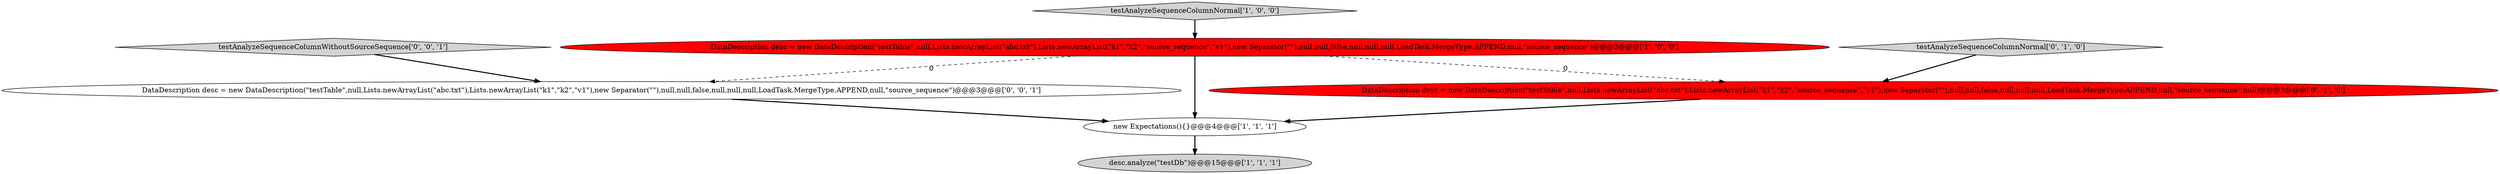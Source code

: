 digraph {
7 [style = filled, label = "testAnalyzeSequenceColumnWithoutSourceSequence['0', '0', '1']", fillcolor = lightgray, shape = diamond image = "AAA0AAABBB3BBB"];
2 [style = filled, label = "testAnalyzeSequenceColumnNormal['1', '0', '0']", fillcolor = lightgray, shape = diamond image = "AAA0AAABBB1BBB"];
5 [style = filled, label = "DataDescription desc = new DataDescription(\"testTable\",null,Lists.newArrayList(\"abc.txt\"),Lists.newArrayList(\"k1\",\"k2\",\"source_sequence\",\"v1\"),new Separator(\"\"),null,null,false,null,null,null,LoadTask.MergeType.APPEND,null,\"source_sequence\",null)@@@3@@@['0', '1', '0']", fillcolor = red, shape = ellipse image = "AAA1AAABBB2BBB"];
3 [style = filled, label = "new Expectations(){}@@@4@@@['1', '1', '1']", fillcolor = white, shape = ellipse image = "AAA0AAABBB1BBB"];
1 [style = filled, label = "desc.analyze(\"testDb\")@@@15@@@['1', '1', '1']", fillcolor = lightgray, shape = ellipse image = "AAA0AAABBB1BBB"];
4 [style = filled, label = "testAnalyzeSequenceColumnNormal['0', '1', '0']", fillcolor = lightgray, shape = diamond image = "AAA0AAABBB2BBB"];
0 [style = filled, label = "DataDescription desc = new DataDescription(\"testTable\",null,Lists.newArrayList(\"abc.txt\"),Lists.newArrayList(\"k1\",\"k2\",\"source_sequence\",\"v1\"),new Separator(\"\"),null,null,false,null,null,null,LoadTask.MergeType.APPEND,null,\"source_sequence\")@@@3@@@['1', '0', '0']", fillcolor = red, shape = ellipse image = "AAA1AAABBB1BBB"];
6 [style = filled, label = "DataDescription desc = new DataDescription(\"testTable\",null,Lists.newArrayList(\"abc.txt\"),Lists.newArrayList(\"k1\",\"k2\",\"v1\"),new Separator(\"\"),null,null,false,null,null,null,LoadTask.MergeType.APPEND,null,\"source_sequence\")@@@3@@@['0', '0', '1']", fillcolor = white, shape = ellipse image = "AAA0AAABBB3BBB"];
0->3 [style = bold, label=""];
5->3 [style = bold, label=""];
6->3 [style = bold, label=""];
2->0 [style = bold, label=""];
3->1 [style = bold, label=""];
0->5 [style = dashed, label="0"];
4->5 [style = bold, label=""];
7->6 [style = bold, label=""];
0->6 [style = dashed, label="0"];
}
